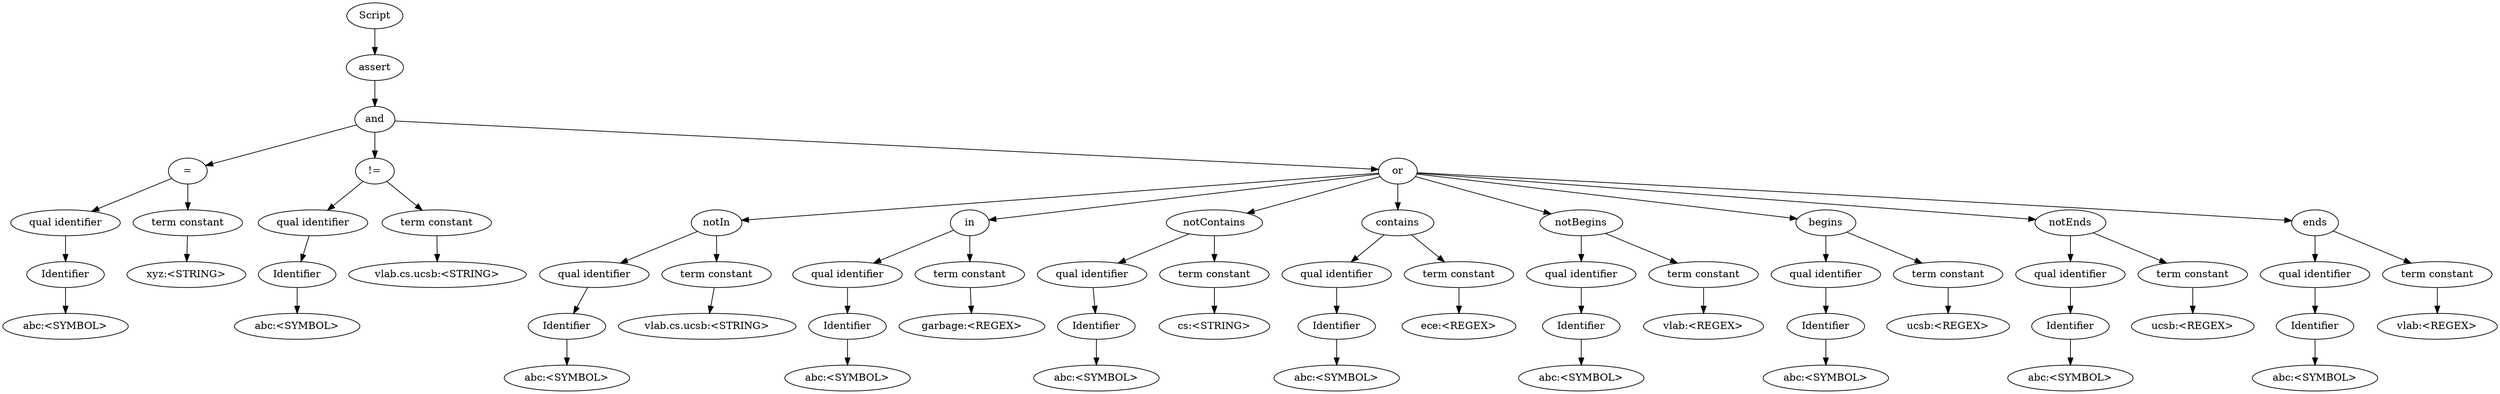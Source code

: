 digraph G { 
"0" [label="Script"];
"1" [label="assert"];
"0" -> "1";
"2" [label="and"];
"1" -> "2";
"3" [label="="];
"2" -> "3";
"4" [label="qual identifier"];
"3" -> "4";
"5" [label="Identifier"];
"4" -> "5";
"6" [label="abc:<SYMBOL>"];
"5" -> "6";
"7" [label="term constant"];
"3" -> "7";
"8" [label="xyz:<STRING>"];
"7" -> "8";
"9" [label="!="];
"2" -> "9";
"10" [label="qual identifier"];
"9" -> "10";
"11" [label="Identifier"];
"10" -> "11";
"12" [label="abc:<SYMBOL>"];
"11" -> "12";
"13" [label="term constant"];
"9" -> "13";
"14" [label="vlab.cs.ucsb:<STRING>"];
"13" -> "14";
"15" [label="or"];
"2" -> "15";
"16" [label="notIn"];
"15" -> "16";
"17" [label="qual identifier"];
"16" -> "17";
"18" [label="Identifier"];
"17" -> "18";
"19" [label="abc:<SYMBOL>"];
"18" -> "19";
"20" [label="term constant"];
"16" -> "20";
"21" [label="vlab.cs.ucsb:<STRING>"];
"20" -> "21";
"22" [label="in"];
"15" -> "22";
"23" [label="qual identifier"];
"22" -> "23";
"24" [label="Identifier"];
"23" -> "24";
"25" [label="abc:<SYMBOL>"];
"24" -> "25";
"26" [label="term constant"];
"22" -> "26";
"27" [label="garbage:<REGEX>"];
"26" -> "27";
"28" [label="notContains"];
"15" -> "28";
"29" [label="qual identifier"];
"28" -> "29";
"30" [label="Identifier"];
"29" -> "30";
"31" [label="abc:<SYMBOL>"];
"30" -> "31";
"32" [label="term constant"];
"28" -> "32";
"33" [label="cs:<STRING>"];
"32" -> "33";
"34" [label="contains"];
"15" -> "34";
"35" [label="qual identifier"];
"34" -> "35";
"36" [label="Identifier"];
"35" -> "36";
"37" [label="abc:<SYMBOL>"];
"36" -> "37";
"38" [label="term constant"];
"34" -> "38";
"39" [label="ece:<REGEX>"];
"38" -> "39";
"40" [label="notBegins"];
"15" -> "40";
"41" [label="qual identifier"];
"40" -> "41";
"42" [label="Identifier"];
"41" -> "42";
"43" [label="abc:<SYMBOL>"];
"42" -> "43";
"44" [label="term constant"];
"40" -> "44";
"45" [label="vlab:<REGEX>"];
"44" -> "45";
"46" [label="begins"];
"15" -> "46";
"47" [label="qual identifier"];
"46" -> "47";
"48" [label="Identifier"];
"47" -> "48";
"49" [label="abc:<SYMBOL>"];
"48" -> "49";
"50" [label="term constant"];
"46" -> "50";
"51" [label="ucsb:<REGEX>"];
"50" -> "51";
"52" [label="notEnds"];
"15" -> "52";
"53" [label="qual identifier"];
"52" -> "53";
"54" [label="Identifier"];
"53" -> "54";
"55" [label="abc:<SYMBOL>"];
"54" -> "55";
"56" [label="term constant"];
"52" -> "56";
"57" [label="ucsb:<REGEX>"];
"56" -> "57";
"58" [label="ends"];
"15" -> "58";
"59" [label="qual identifier"];
"58" -> "59";
"60" [label="Identifier"];
"59" -> "60";
"61" [label="abc:<SYMBOL>"];
"60" -> "61";
"62" [label="term constant"];
"58" -> "62";
"63" [label="vlab:<REGEX>"];
"62" -> "63";
}
